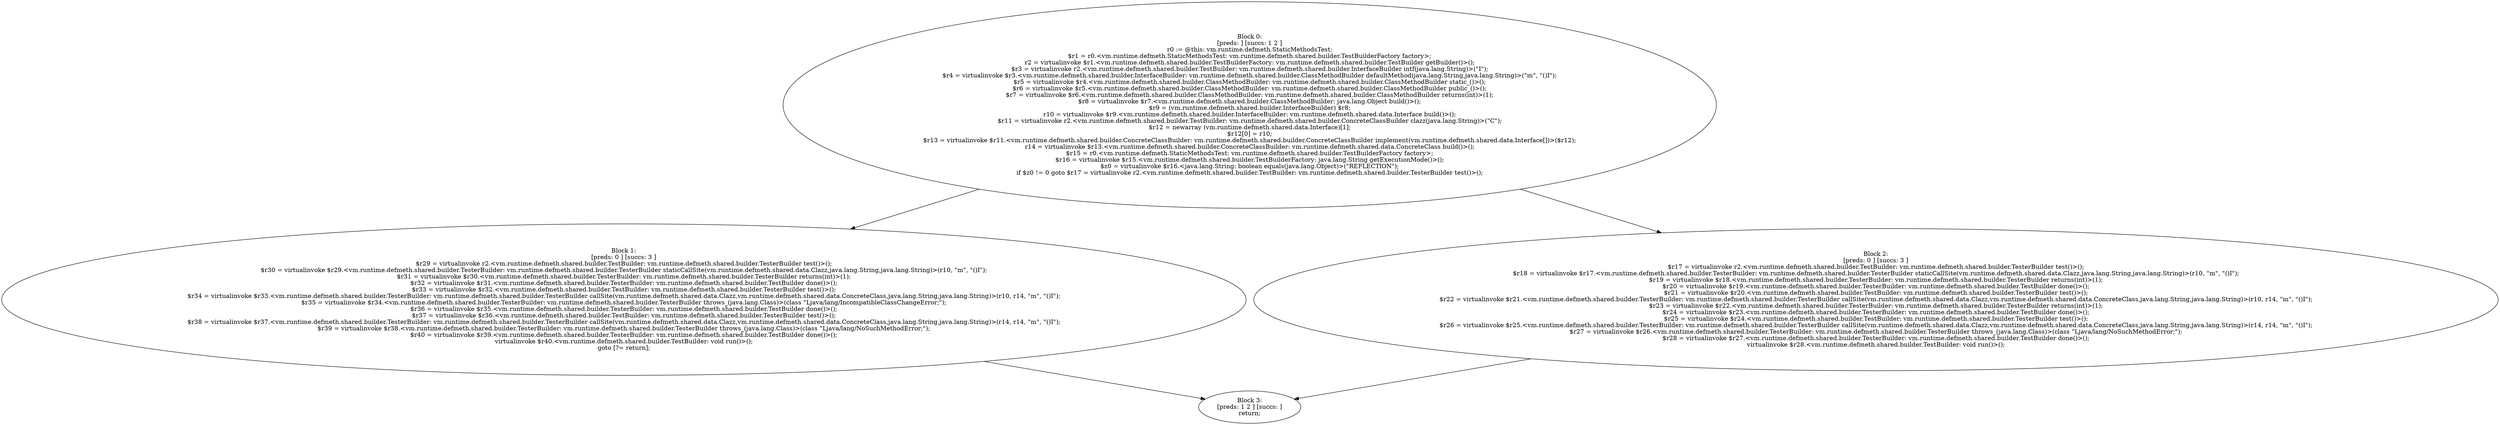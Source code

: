 digraph "unitGraph" {
    "Block 0:
[preds: ] [succs: 1 2 ]
r0 := @this: vm.runtime.defmeth.StaticMethodsTest;
$r1 = r0.<vm.runtime.defmeth.StaticMethodsTest: vm.runtime.defmeth.shared.builder.TestBuilderFactory factory>;
r2 = virtualinvoke $r1.<vm.runtime.defmeth.shared.builder.TestBuilderFactory: vm.runtime.defmeth.shared.builder.TestBuilder getBuilder()>();
$r3 = virtualinvoke r2.<vm.runtime.defmeth.shared.builder.TestBuilder: vm.runtime.defmeth.shared.builder.InterfaceBuilder intf(java.lang.String)>(\"I\");
$r4 = virtualinvoke $r3.<vm.runtime.defmeth.shared.builder.InterfaceBuilder: vm.runtime.defmeth.shared.builder.ClassMethodBuilder defaultMethod(java.lang.String,java.lang.String)>(\"m\", \"()I\");
$r5 = virtualinvoke $r4.<vm.runtime.defmeth.shared.builder.ClassMethodBuilder: vm.runtime.defmeth.shared.builder.ClassMethodBuilder static_()>();
$r6 = virtualinvoke $r5.<vm.runtime.defmeth.shared.builder.ClassMethodBuilder: vm.runtime.defmeth.shared.builder.ClassMethodBuilder public_()>();
$r7 = virtualinvoke $r6.<vm.runtime.defmeth.shared.builder.ClassMethodBuilder: vm.runtime.defmeth.shared.builder.ClassMethodBuilder returns(int)>(1);
$r8 = virtualinvoke $r7.<vm.runtime.defmeth.shared.builder.ClassMethodBuilder: java.lang.Object build()>();
$r9 = (vm.runtime.defmeth.shared.builder.InterfaceBuilder) $r8;
r10 = virtualinvoke $r9.<vm.runtime.defmeth.shared.builder.InterfaceBuilder: vm.runtime.defmeth.shared.data.Interface build()>();
$r11 = virtualinvoke r2.<vm.runtime.defmeth.shared.builder.TestBuilder: vm.runtime.defmeth.shared.builder.ConcreteClassBuilder clazz(java.lang.String)>(\"C\");
$r12 = newarray (vm.runtime.defmeth.shared.data.Interface)[1];
$r12[0] = r10;
$r13 = virtualinvoke $r11.<vm.runtime.defmeth.shared.builder.ConcreteClassBuilder: vm.runtime.defmeth.shared.builder.ConcreteClassBuilder implement(vm.runtime.defmeth.shared.data.Interface[])>($r12);
r14 = virtualinvoke $r13.<vm.runtime.defmeth.shared.builder.ConcreteClassBuilder: vm.runtime.defmeth.shared.data.ConcreteClass build()>();
$r15 = r0.<vm.runtime.defmeth.StaticMethodsTest: vm.runtime.defmeth.shared.builder.TestBuilderFactory factory>;
$r16 = virtualinvoke $r15.<vm.runtime.defmeth.shared.builder.TestBuilderFactory: java.lang.String getExecutionMode()>();
$z0 = virtualinvoke $r16.<java.lang.String: boolean equals(java.lang.Object)>(\"REFLECTION\");
if $z0 != 0 goto $r17 = virtualinvoke r2.<vm.runtime.defmeth.shared.builder.TestBuilder: vm.runtime.defmeth.shared.builder.TesterBuilder test()>();
"
    "Block 1:
[preds: 0 ] [succs: 3 ]
$r29 = virtualinvoke r2.<vm.runtime.defmeth.shared.builder.TestBuilder: vm.runtime.defmeth.shared.builder.TesterBuilder test()>();
$r30 = virtualinvoke $r29.<vm.runtime.defmeth.shared.builder.TesterBuilder: vm.runtime.defmeth.shared.builder.TesterBuilder staticCallSite(vm.runtime.defmeth.shared.data.Clazz,java.lang.String,java.lang.String)>(r10, \"m\", \"()I\");
$r31 = virtualinvoke $r30.<vm.runtime.defmeth.shared.builder.TesterBuilder: vm.runtime.defmeth.shared.builder.TesterBuilder returns(int)>(1);
$r32 = virtualinvoke $r31.<vm.runtime.defmeth.shared.builder.TesterBuilder: vm.runtime.defmeth.shared.builder.TestBuilder done()>();
$r33 = virtualinvoke $r32.<vm.runtime.defmeth.shared.builder.TestBuilder: vm.runtime.defmeth.shared.builder.TesterBuilder test()>();
$r34 = virtualinvoke $r33.<vm.runtime.defmeth.shared.builder.TesterBuilder: vm.runtime.defmeth.shared.builder.TesterBuilder callSite(vm.runtime.defmeth.shared.data.Clazz,vm.runtime.defmeth.shared.data.ConcreteClass,java.lang.String,java.lang.String)>(r10, r14, \"m\", \"()I\");
$r35 = virtualinvoke $r34.<vm.runtime.defmeth.shared.builder.TesterBuilder: vm.runtime.defmeth.shared.builder.TesterBuilder throws_(java.lang.Class)>(class \"Ljava/lang/IncompatibleClassChangeError;\");
$r36 = virtualinvoke $r35.<vm.runtime.defmeth.shared.builder.TesterBuilder: vm.runtime.defmeth.shared.builder.TestBuilder done()>();
$r37 = virtualinvoke $r36.<vm.runtime.defmeth.shared.builder.TestBuilder: vm.runtime.defmeth.shared.builder.TesterBuilder test()>();
$r38 = virtualinvoke $r37.<vm.runtime.defmeth.shared.builder.TesterBuilder: vm.runtime.defmeth.shared.builder.TesterBuilder callSite(vm.runtime.defmeth.shared.data.Clazz,vm.runtime.defmeth.shared.data.ConcreteClass,java.lang.String,java.lang.String)>(r14, r14, \"m\", \"()I\");
$r39 = virtualinvoke $r38.<vm.runtime.defmeth.shared.builder.TesterBuilder: vm.runtime.defmeth.shared.builder.TesterBuilder throws_(java.lang.Class)>(class \"Ljava/lang/NoSuchMethodError;\");
$r40 = virtualinvoke $r39.<vm.runtime.defmeth.shared.builder.TesterBuilder: vm.runtime.defmeth.shared.builder.TestBuilder done()>();
virtualinvoke $r40.<vm.runtime.defmeth.shared.builder.TestBuilder: void run()>();
goto [?= return];
"
    "Block 2:
[preds: 0 ] [succs: 3 ]
$r17 = virtualinvoke r2.<vm.runtime.defmeth.shared.builder.TestBuilder: vm.runtime.defmeth.shared.builder.TesterBuilder test()>();
$r18 = virtualinvoke $r17.<vm.runtime.defmeth.shared.builder.TesterBuilder: vm.runtime.defmeth.shared.builder.TesterBuilder staticCallSite(vm.runtime.defmeth.shared.data.Clazz,java.lang.String,java.lang.String)>(r10, \"m\", \"()I\");
$r19 = virtualinvoke $r18.<vm.runtime.defmeth.shared.builder.TesterBuilder: vm.runtime.defmeth.shared.builder.TesterBuilder returns(int)>(1);
$r20 = virtualinvoke $r19.<vm.runtime.defmeth.shared.builder.TesterBuilder: vm.runtime.defmeth.shared.builder.TestBuilder done()>();
$r21 = virtualinvoke $r20.<vm.runtime.defmeth.shared.builder.TestBuilder: vm.runtime.defmeth.shared.builder.TesterBuilder test()>();
$r22 = virtualinvoke $r21.<vm.runtime.defmeth.shared.builder.TesterBuilder: vm.runtime.defmeth.shared.builder.TesterBuilder callSite(vm.runtime.defmeth.shared.data.Clazz,vm.runtime.defmeth.shared.data.ConcreteClass,java.lang.String,java.lang.String)>(r10, r14, \"m\", \"()I\");
$r23 = virtualinvoke $r22.<vm.runtime.defmeth.shared.builder.TesterBuilder: vm.runtime.defmeth.shared.builder.TesterBuilder returns(int)>(1);
$r24 = virtualinvoke $r23.<vm.runtime.defmeth.shared.builder.TesterBuilder: vm.runtime.defmeth.shared.builder.TestBuilder done()>();
$r25 = virtualinvoke $r24.<vm.runtime.defmeth.shared.builder.TestBuilder: vm.runtime.defmeth.shared.builder.TesterBuilder test()>();
$r26 = virtualinvoke $r25.<vm.runtime.defmeth.shared.builder.TesterBuilder: vm.runtime.defmeth.shared.builder.TesterBuilder callSite(vm.runtime.defmeth.shared.data.Clazz,vm.runtime.defmeth.shared.data.ConcreteClass,java.lang.String,java.lang.String)>(r14, r14, \"m\", \"()I\");
$r27 = virtualinvoke $r26.<vm.runtime.defmeth.shared.builder.TesterBuilder: vm.runtime.defmeth.shared.builder.TesterBuilder throws_(java.lang.Class)>(class \"Ljava/lang/NoSuchMethodError;\");
$r28 = virtualinvoke $r27.<vm.runtime.defmeth.shared.builder.TesterBuilder: vm.runtime.defmeth.shared.builder.TestBuilder done()>();
virtualinvoke $r28.<vm.runtime.defmeth.shared.builder.TestBuilder: void run()>();
"
    "Block 3:
[preds: 1 2 ] [succs: ]
return;
"
    "Block 0:
[preds: ] [succs: 1 2 ]
r0 := @this: vm.runtime.defmeth.StaticMethodsTest;
$r1 = r0.<vm.runtime.defmeth.StaticMethodsTest: vm.runtime.defmeth.shared.builder.TestBuilderFactory factory>;
r2 = virtualinvoke $r1.<vm.runtime.defmeth.shared.builder.TestBuilderFactory: vm.runtime.defmeth.shared.builder.TestBuilder getBuilder()>();
$r3 = virtualinvoke r2.<vm.runtime.defmeth.shared.builder.TestBuilder: vm.runtime.defmeth.shared.builder.InterfaceBuilder intf(java.lang.String)>(\"I\");
$r4 = virtualinvoke $r3.<vm.runtime.defmeth.shared.builder.InterfaceBuilder: vm.runtime.defmeth.shared.builder.ClassMethodBuilder defaultMethod(java.lang.String,java.lang.String)>(\"m\", \"()I\");
$r5 = virtualinvoke $r4.<vm.runtime.defmeth.shared.builder.ClassMethodBuilder: vm.runtime.defmeth.shared.builder.ClassMethodBuilder static_()>();
$r6 = virtualinvoke $r5.<vm.runtime.defmeth.shared.builder.ClassMethodBuilder: vm.runtime.defmeth.shared.builder.ClassMethodBuilder public_()>();
$r7 = virtualinvoke $r6.<vm.runtime.defmeth.shared.builder.ClassMethodBuilder: vm.runtime.defmeth.shared.builder.ClassMethodBuilder returns(int)>(1);
$r8 = virtualinvoke $r7.<vm.runtime.defmeth.shared.builder.ClassMethodBuilder: java.lang.Object build()>();
$r9 = (vm.runtime.defmeth.shared.builder.InterfaceBuilder) $r8;
r10 = virtualinvoke $r9.<vm.runtime.defmeth.shared.builder.InterfaceBuilder: vm.runtime.defmeth.shared.data.Interface build()>();
$r11 = virtualinvoke r2.<vm.runtime.defmeth.shared.builder.TestBuilder: vm.runtime.defmeth.shared.builder.ConcreteClassBuilder clazz(java.lang.String)>(\"C\");
$r12 = newarray (vm.runtime.defmeth.shared.data.Interface)[1];
$r12[0] = r10;
$r13 = virtualinvoke $r11.<vm.runtime.defmeth.shared.builder.ConcreteClassBuilder: vm.runtime.defmeth.shared.builder.ConcreteClassBuilder implement(vm.runtime.defmeth.shared.data.Interface[])>($r12);
r14 = virtualinvoke $r13.<vm.runtime.defmeth.shared.builder.ConcreteClassBuilder: vm.runtime.defmeth.shared.data.ConcreteClass build()>();
$r15 = r0.<vm.runtime.defmeth.StaticMethodsTest: vm.runtime.defmeth.shared.builder.TestBuilderFactory factory>;
$r16 = virtualinvoke $r15.<vm.runtime.defmeth.shared.builder.TestBuilderFactory: java.lang.String getExecutionMode()>();
$z0 = virtualinvoke $r16.<java.lang.String: boolean equals(java.lang.Object)>(\"REFLECTION\");
if $z0 != 0 goto $r17 = virtualinvoke r2.<vm.runtime.defmeth.shared.builder.TestBuilder: vm.runtime.defmeth.shared.builder.TesterBuilder test()>();
"->"Block 1:
[preds: 0 ] [succs: 3 ]
$r29 = virtualinvoke r2.<vm.runtime.defmeth.shared.builder.TestBuilder: vm.runtime.defmeth.shared.builder.TesterBuilder test()>();
$r30 = virtualinvoke $r29.<vm.runtime.defmeth.shared.builder.TesterBuilder: vm.runtime.defmeth.shared.builder.TesterBuilder staticCallSite(vm.runtime.defmeth.shared.data.Clazz,java.lang.String,java.lang.String)>(r10, \"m\", \"()I\");
$r31 = virtualinvoke $r30.<vm.runtime.defmeth.shared.builder.TesterBuilder: vm.runtime.defmeth.shared.builder.TesterBuilder returns(int)>(1);
$r32 = virtualinvoke $r31.<vm.runtime.defmeth.shared.builder.TesterBuilder: vm.runtime.defmeth.shared.builder.TestBuilder done()>();
$r33 = virtualinvoke $r32.<vm.runtime.defmeth.shared.builder.TestBuilder: vm.runtime.defmeth.shared.builder.TesterBuilder test()>();
$r34 = virtualinvoke $r33.<vm.runtime.defmeth.shared.builder.TesterBuilder: vm.runtime.defmeth.shared.builder.TesterBuilder callSite(vm.runtime.defmeth.shared.data.Clazz,vm.runtime.defmeth.shared.data.ConcreteClass,java.lang.String,java.lang.String)>(r10, r14, \"m\", \"()I\");
$r35 = virtualinvoke $r34.<vm.runtime.defmeth.shared.builder.TesterBuilder: vm.runtime.defmeth.shared.builder.TesterBuilder throws_(java.lang.Class)>(class \"Ljava/lang/IncompatibleClassChangeError;\");
$r36 = virtualinvoke $r35.<vm.runtime.defmeth.shared.builder.TesterBuilder: vm.runtime.defmeth.shared.builder.TestBuilder done()>();
$r37 = virtualinvoke $r36.<vm.runtime.defmeth.shared.builder.TestBuilder: vm.runtime.defmeth.shared.builder.TesterBuilder test()>();
$r38 = virtualinvoke $r37.<vm.runtime.defmeth.shared.builder.TesterBuilder: vm.runtime.defmeth.shared.builder.TesterBuilder callSite(vm.runtime.defmeth.shared.data.Clazz,vm.runtime.defmeth.shared.data.ConcreteClass,java.lang.String,java.lang.String)>(r14, r14, \"m\", \"()I\");
$r39 = virtualinvoke $r38.<vm.runtime.defmeth.shared.builder.TesterBuilder: vm.runtime.defmeth.shared.builder.TesterBuilder throws_(java.lang.Class)>(class \"Ljava/lang/NoSuchMethodError;\");
$r40 = virtualinvoke $r39.<vm.runtime.defmeth.shared.builder.TesterBuilder: vm.runtime.defmeth.shared.builder.TestBuilder done()>();
virtualinvoke $r40.<vm.runtime.defmeth.shared.builder.TestBuilder: void run()>();
goto [?= return];
";
    "Block 0:
[preds: ] [succs: 1 2 ]
r0 := @this: vm.runtime.defmeth.StaticMethodsTest;
$r1 = r0.<vm.runtime.defmeth.StaticMethodsTest: vm.runtime.defmeth.shared.builder.TestBuilderFactory factory>;
r2 = virtualinvoke $r1.<vm.runtime.defmeth.shared.builder.TestBuilderFactory: vm.runtime.defmeth.shared.builder.TestBuilder getBuilder()>();
$r3 = virtualinvoke r2.<vm.runtime.defmeth.shared.builder.TestBuilder: vm.runtime.defmeth.shared.builder.InterfaceBuilder intf(java.lang.String)>(\"I\");
$r4 = virtualinvoke $r3.<vm.runtime.defmeth.shared.builder.InterfaceBuilder: vm.runtime.defmeth.shared.builder.ClassMethodBuilder defaultMethod(java.lang.String,java.lang.String)>(\"m\", \"()I\");
$r5 = virtualinvoke $r4.<vm.runtime.defmeth.shared.builder.ClassMethodBuilder: vm.runtime.defmeth.shared.builder.ClassMethodBuilder static_()>();
$r6 = virtualinvoke $r5.<vm.runtime.defmeth.shared.builder.ClassMethodBuilder: vm.runtime.defmeth.shared.builder.ClassMethodBuilder public_()>();
$r7 = virtualinvoke $r6.<vm.runtime.defmeth.shared.builder.ClassMethodBuilder: vm.runtime.defmeth.shared.builder.ClassMethodBuilder returns(int)>(1);
$r8 = virtualinvoke $r7.<vm.runtime.defmeth.shared.builder.ClassMethodBuilder: java.lang.Object build()>();
$r9 = (vm.runtime.defmeth.shared.builder.InterfaceBuilder) $r8;
r10 = virtualinvoke $r9.<vm.runtime.defmeth.shared.builder.InterfaceBuilder: vm.runtime.defmeth.shared.data.Interface build()>();
$r11 = virtualinvoke r2.<vm.runtime.defmeth.shared.builder.TestBuilder: vm.runtime.defmeth.shared.builder.ConcreteClassBuilder clazz(java.lang.String)>(\"C\");
$r12 = newarray (vm.runtime.defmeth.shared.data.Interface)[1];
$r12[0] = r10;
$r13 = virtualinvoke $r11.<vm.runtime.defmeth.shared.builder.ConcreteClassBuilder: vm.runtime.defmeth.shared.builder.ConcreteClassBuilder implement(vm.runtime.defmeth.shared.data.Interface[])>($r12);
r14 = virtualinvoke $r13.<vm.runtime.defmeth.shared.builder.ConcreteClassBuilder: vm.runtime.defmeth.shared.data.ConcreteClass build()>();
$r15 = r0.<vm.runtime.defmeth.StaticMethodsTest: vm.runtime.defmeth.shared.builder.TestBuilderFactory factory>;
$r16 = virtualinvoke $r15.<vm.runtime.defmeth.shared.builder.TestBuilderFactory: java.lang.String getExecutionMode()>();
$z0 = virtualinvoke $r16.<java.lang.String: boolean equals(java.lang.Object)>(\"REFLECTION\");
if $z0 != 0 goto $r17 = virtualinvoke r2.<vm.runtime.defmeth.shared.builder.TestBuilder: vm.runtime.defmeth.shared.builder.TesterBuilder test()>();
"->"Block 2:
[preds: 0 ] [succs: 3 ]
$r17 = virtualinvoke r2.<vm.runtime.defmeth.shared.builder.TestBuilder: vm.runtime.defmeth.shared.builder.TesterBuilder test()>();
$r18 = virtualinvoke $r17.<vm.runtime.defmeth.shared.builder.TesterBuilder: vm.runtime.defmeth.shared.builder.TesterBuilder staticCallSite(vm.runtime.defmeth.shared.data.Clazz,java.lang.String,java.lang.String)>(r10, \"m\", \"()I\");
$r19 = virtualinvoke $r18.<vm.runtime.defmeth.shared.builder.TesterBuilder: vm.runtime.defmeth.shared.builder.TesterBuilder returns(int)>(1);
$r20 = virtualinvoke $r19.<vm.runtime.defmeth.shared.builder.TesterBuilder: vm.runtime.defmeth.shared.builder.TestBuilder done()>();
$r21 = virtualinvoke $r20.<vm.runtime.defmeth.shared.builder.TestBuilder: vm.runtime.defmeth.shared.builder.TesterBuilder test()>();
$r22 = virtualinvoke $r21.<vm.runtime.defmeth.shared.builder.TesterBuilder: vm.runtime.defmeth.shared.builder.TesterBuilder callSite(vm.runtime.defmeth.shared.data.Clazz,vm.runtime.defmeth.shared.data.ConcreteClass,java.lang.String,java.lang.String)>(r10, r14, \"m\", \"()I\");
$r23 = virtualinvoke $r22.<vm.runtime.defmeth.shared.builder.TesterBuilder: vm.runtime.defmeth.shared.builder.TesterBuilder returns(int)>(1);
$r24 = virtualinvoke $r23.<vm.runtime.defmeth.shared.builder.TesterBuilder: vm.runtime.defmeth.shared.builder.TestBuilder done()>();
$r25 = virtualinvoke $r24.<vm.runtime.defmeth.shared.builder.TestBuilder: vm.runtime.defmeth.shared.builder.TesterBuilder test()>();
$r26 = virtualinvoke $r25.<vm.runtime.defmeth.shared.builder.TesterBuilder: vm.runtime.defmeth.shared.builder.TesterBuilder callSite(vm.runtime.defmeth.shared.data.Clazz,vm.runtime.defmeth.shared.data.ConcreteClass,java.lang.String,java.lang.String)>(r14, r14, \"m\", \"()I\");
$r27 = virtualinvoke $r26.<vm.runtime.defmeth.shared.builder.TesterBuilder: vm.runtime.defmeth.shared.builder.TesterBuilder throws_(java.lang.Class)>(class \"Ljava/lang/NoSuchMethodError;\");
$r28 = virtualinvoke $r27.<vm.runtime.defmeth.shared.builder.TesterBuilder: vm.runtime.defmeth.shared.builder.TestBuilder done()>();
virtualinvoke $r28.<vm.runtime.defmeth.shared.builder.TestBuilder: void run()>();
";
    "Block 1:
[preds: 0 ] [succs: 3 ]
$r29 = virtualinvoke r2.<vm.runtime.defmeth.shared.builder.TestBuilder: vm.runtime.defmeth.shared.builder.TesterBuilder test()>();
$r30 = virtualinvoke $r29.<vm.runtime.defmeth.shared.builder.TesterBuilder: vm.runtime.defmeth.shared.builder.TesterBuilder staticCallSite(vm.runtime.defmeth.shared.data.Clazz,java.lang.String,java.lang.String)>(r10, \"m\", \"()I\");
$r31 = virtualinvoke $r30.<vm.runtime.defmeth.shared.builder.TesterBuilder: vm.runtime.defmeth.shared.builder.TesterBuilder returns(int)>(1);
$r32 = virtualinvoke $r31.<vm.runtime.defmeth.shared.builder.TesterBuilder: vm.runtime.defmeth.shared.builder.TestBuilder done()>();
$r33 = virtualinvoke $r32.<vm.runtime.defmeth.shared.builder.TestBuilder: vm.runtime.defmeth.shared.builder.TesterBuilder test()>();
$r34 = virtualinvoke $r33.<vm.runtime.defmeth.shared.builder.TesterBuilder: vm.runtime.defmeth.shared.builder.TesterBuilder callSite(vm.runtime.defmeth.shared.data.Clazz,vm.runtime.defmeth.shared.data.ConcreteClass,java.lang.String,java.lang.String)>(r10, r14, \"m\", \"()I\");
$r35 = virtualinvoke $r34.<vm.runtime.defmeth.shared.builder.TesterBuilder: vm.runtime.defmeth.shared.builder.TesterBuilder throws_(java.lang.Class)>(class \"Ljava/lang/IncompatibleClassChangeError;\");
$r36 = virtualinvoke $r35.<vm.runtime.defmeth.shared.builder.TesterBuilder: vm.runtime.defmeth.shared.builder.TestBuilder done()>();
$r37 = virtualinvoke $r36.<vm.runtime.defmeth.shared.builder.TestBuilder: vm.runtime.defmeth.shared.builder.TesterBuilder test()>();
$r38 = virtualinvoke $r37.<vm.runtime.defmeth.shared.builder.TesterBuilder: vm.runtime.defmeth.shared.builder.TesterBuilder callSite(vm.runtime.defmeth.shared.data.Clazz,vm.runtime.defmeth.shared.data.ConcreteClass,java.lang.String,java.lang.String)>(r14, r14, \"m\", \"()I\");
$r39 = virtualinvoke $r38.<vm.runtime.defmeth.shared.builder.TesterBuilder: vm.runtime.defmeth.shared.builder.TesterBuilder throws_(java.lang.Class)>(class \"Ljava/lang/NoSuchMethodError;\");
$r40 = virtualinvoke $r39.<vm.runtime.defmeth.shared.builder.TesterBuilder: vm.runtime.defmeth.shared.builder.TestBuilder done()>();
virtualinvoke $r40.<vm.runtime.defmeth.shared.builder.TestBuilder: void run()>();
goto [?= return];
"->"Block 3:
[preds: 1 2 ] [succs: ]
return;
";
    "Block 2:
[preds: 0 ] [succs: 3 ]
$r17 = virtualinvoke r2.<vm.runtime.defmeth.shared.builder.TestBuilder: vm.runtime.defmeth.shared.builder.TesterBuilder test()>();
$r18 = virtualinvoke $r17.<vm.runtime.defmeth.shared.builder.TesterBuilder: vm.runtime.defmeth.shared.builder.TesterBuilder staticCallSite(vm.runtime.defmeth.shared.data.Clazz,java.lang.String,java.lang.String)>(r10, \"m\", \"()I\");
$r19 = virtualinvoke $r18.<vm.runtime.defmeth.shared.builder.TesterBuilder: vm.runtime.defmeth.shared.builder.TesterBuilder returns(int)>(1);
$r20 = virtualinvoke $r19.<vm.runtime.defmeth.shared.builder.TesterBuilder: vm.runtime.defmeth.shared.builder.TestBuilder done()>();
$r21 = virtualinvoke $r20.<vm.runtime.defmeth.shared.builder.TestBuilder: vm.runtime.defmeth.shared.builder.TesterBuilder test()>();
$r22 = virtualinvoke $r21.<vm.runtime.defmeth.shared.builder.TesterBuilder: vm.runtime.defmeth.shared.builder.TesterBuilder callSite(vm.runtime.defmeth.shared.data.Clazz,vm.runtime.defmeth.shared.data.ConcreteClass,java.lang.String,java.lang.String)>(r10, r14, \"m\", \"()I\");
$r23 = virtualinvoke $r22.<vm.runtime.defmeth.shared.builder.TesterBuilder: vm.runtime.defmeth.shared.builder.TesterBuilder returns(int)>(1);
$r24 = virtualinvoke $r23.<vm.runtime.defmeth.shared.builder.TesterBuilder: vm.runtime.defmeth.shared.builder.TestBuilder done()>();
$r25 = virtualinvoke $r24.<vm.runtime.defmeth.shared.builder.TestBuilder: vm.runtime.defmeth.shared.builder.TesterBuilder test()>();
$r26 = virtualinvoke $r25.<vm.runtime.defmeth.shared.builder.TesterBuilder: vm.runtime.defmeth.shared.builder.TesterBuilder callSite(vm.runtime.defmeth.shared.data.Clazz,vm.runtime.defmeth.shared.data.ConcreteClass,java.lang.String,java.lang.String)>(r14, r14, \"m\", \"()I\");
$r27 = virtualinvoke $r26.<vm.runtime.defmeth.shared.builder.TesterBuilder: vm.runtime.defmeth.shared.builder.TesterBuilder throws_(java.lang.Class)>(class \"Ljava/lang/NoSuchMethodError;\");
$r28 = virtualinvoke $r27.<vm.runtime.defmeth.shared.builder.TesterBuilder: vm.runtime.defmeth.shared.builder.TestBuilder done()>();
virtualinvoke $r28.<vm.runtime.defmeth.shared.builder.TestBuilder: void run()>();
"->"Block 3:
[preds: 1 2 ] [succs: ]
return;
";
}

